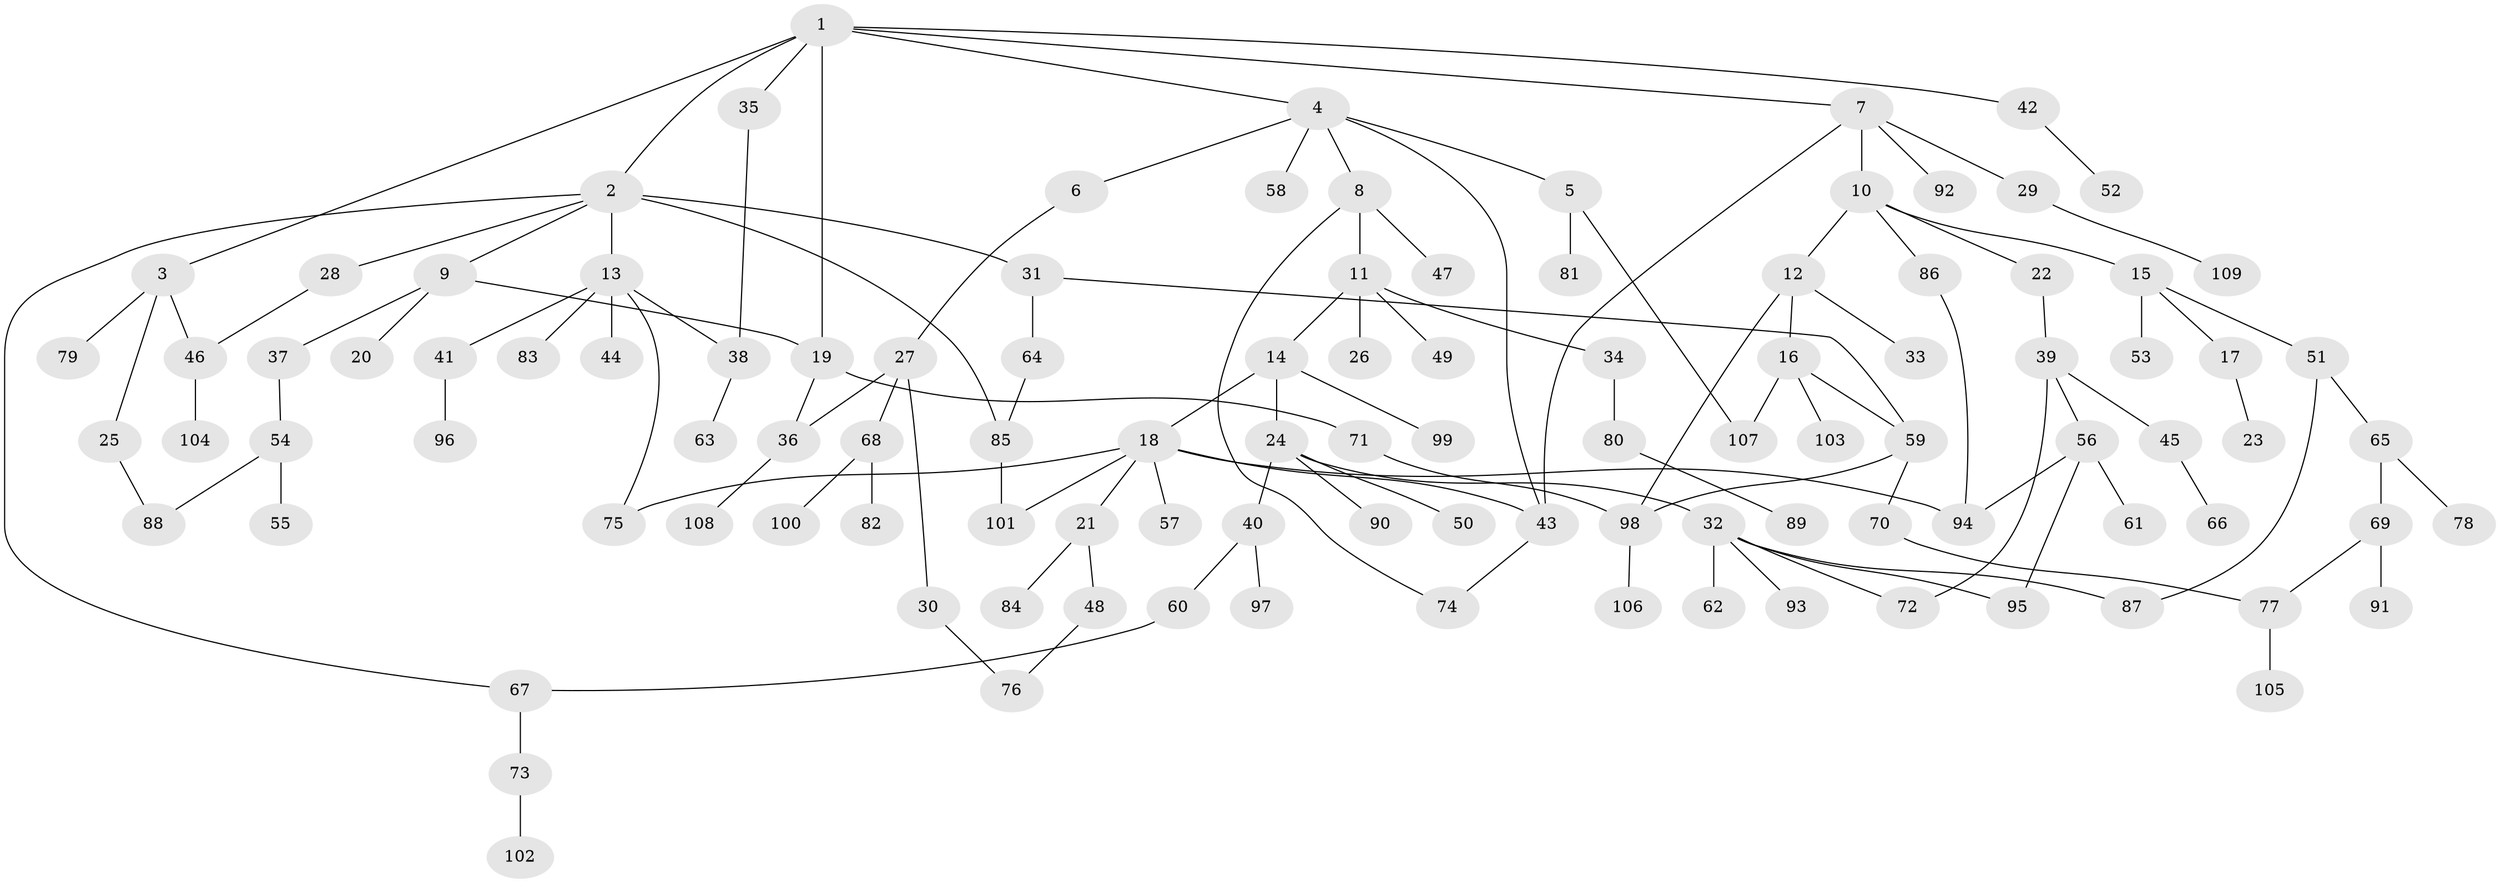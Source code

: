 // coarse degree distribution, {7: 0.039473684210526314, 5: 0.06578947368421052, 6: 0.02631578947368421, 3: 0.14473684210526316, 4: 0.09210526315789473, 9: 0.02631578947368421, 1: 0.4342105263157895, 2: 0.17105263157894737}
// Generated by graph-tools (version 1.1) at 2025/51/02/27/25 19:51:36]
// undirected, 109 vertices, 131 edges
graph export_dot {
graph [start="1"]
  node [color=gray90,style=filled];
  1;
  2;
  3;
  4;
  5;
  6;
  7;
  8;
  9;
  10;
  11;
  12;
  13;
  14;
  15;
  16;
  17;
  18;
  19;
  20;
  21;
  22;
  23;
  24;
  25;
  26;
  27;
  28;
  29;
  30;
  31;
  32;
  33;
  34;
  35;
  36;
  37;
  38;
  39;
  40;
  41;
  42;
  43;
  44;
  45;
  46;
  47;
  48;
  49;
  50;
  51;
  52;
  53;
  54;
  55;
  56;
  57;
  58;
  59;
  60;
  61;
  62;
  63;
  64;
  65;
  66;
  67;
  68;
  69;
  70;
  71;
  72;
  73;
  74;
  75;
  76;
  77;
  78;
  79;
  80;
  81;
  82;
  83;
  84;
  85;
  86;
  87;
  88;
  89;
  90;
  91;
  92;
  93;
  94;
  95;
  96;
  97;
  98;
  99;
  100;
  101;
  102;
  103;
  104;
  105;
  106;
  107;
  108;
  109;
  1 -- 2;
  1 -- 3;
  1 -- 4;
  1 -- 7;
  1 -- 35;
  1 -- 42;
  1 -- 19;
  2 -- 9;
  2 -- 13;
  2 -- 28;
  2 -- 31;
  2 -- 67;
  2 -- 85;
  3 -- 25;
  3 -- 79;
  3 -- 46;
  4 -- 5;
  4 -- 6;
  4 -- 8;
  4 -- 58;
  4 -- 43;
  5 -- 81;
  5 -- 107;
  6 -- 27;
  7 -- 10;
  7 -- 29;
  7 -- 92;
  7 -- 43;
  8 -- 11;
  8 -- 47;
  8 -- 74;
  9 -- 19;
  9 -- 20;
  9 -- 37;
  10 -- 12;
  10 -- 15;
  10 -- 22;
  10 -- 86;
  11 -- 14;
  11 -- 26;
  11 -- 34;
  11 -- 49;
  12 -- 16;
  12 -- 33;
  12 -- 98;
  13 -- 41;
  13 -- 44;
  13 -- 75;
  13 -- 83;
  13 -- 38;
  14 -- 18;
  14 -- 24;
  14 -- 99;
  15 -- 17;
  15 -- 51;
  15 -- 53;
  16 -- 59;
  16 -- 103;
  16 -- 107;
  17 -- 23;
  18 -- 21;
  18 -- 43;
  18 -- 57;
  18 -- 101;
  18 -- 75;
  18 -- 94;
  19 -- 71;
  19 -- 36;
  21 -- 48;
  21 -- 84;
  22 -- 39;
  24 -- 32;
  24 -- 40;
  24 -- 50;
  24 -- 90;
  25 -- 88;
  27 -- 30;
  27 -- 36;
  27 -- 68;
  28 -- 46;
  29 -- 109;
  30 -- 76;
  31 -- 64;
  31 -- 59;
  32 -- 62;
  32 -- 87;
  32 -- 93;
  32 -- 95;
  32 -- 72;
  34 -- 80;
  35 -- 38;
  36 -- 108;
  37 -- 54;
  38 -- 63;
  39 -- 45;
  39 -- 56;
  39 -- 72;
  40 -- 60;
  40 -- 97;
  41 -- 96;
  42 -- 52;
  43 -- 74;
  45 -- 66;
  46 -- 104;
  48 -- 76;
  51 -- 65;
  51 -- 87;
  54 -- 55;
  54 -- 88;
  56 -- 61;
  56 -- 94;
  56 -- 95;
  59 -- 70;
  59 -- 98;
  60 -- 67;
  64 -- 85;
  65 -- 69;
  65 -- 78;
  67 -- 73;
  68 -- 82;
  68 -- 100;
  69 -- 91;
  69 -- 77;
  70 -- 77;
  71 -- 98;
  73 -- 102;
  77 -- 105;
  80 -- 89;
  85 -- 101;
  86 -- 94;
  98 -- 106;
}
